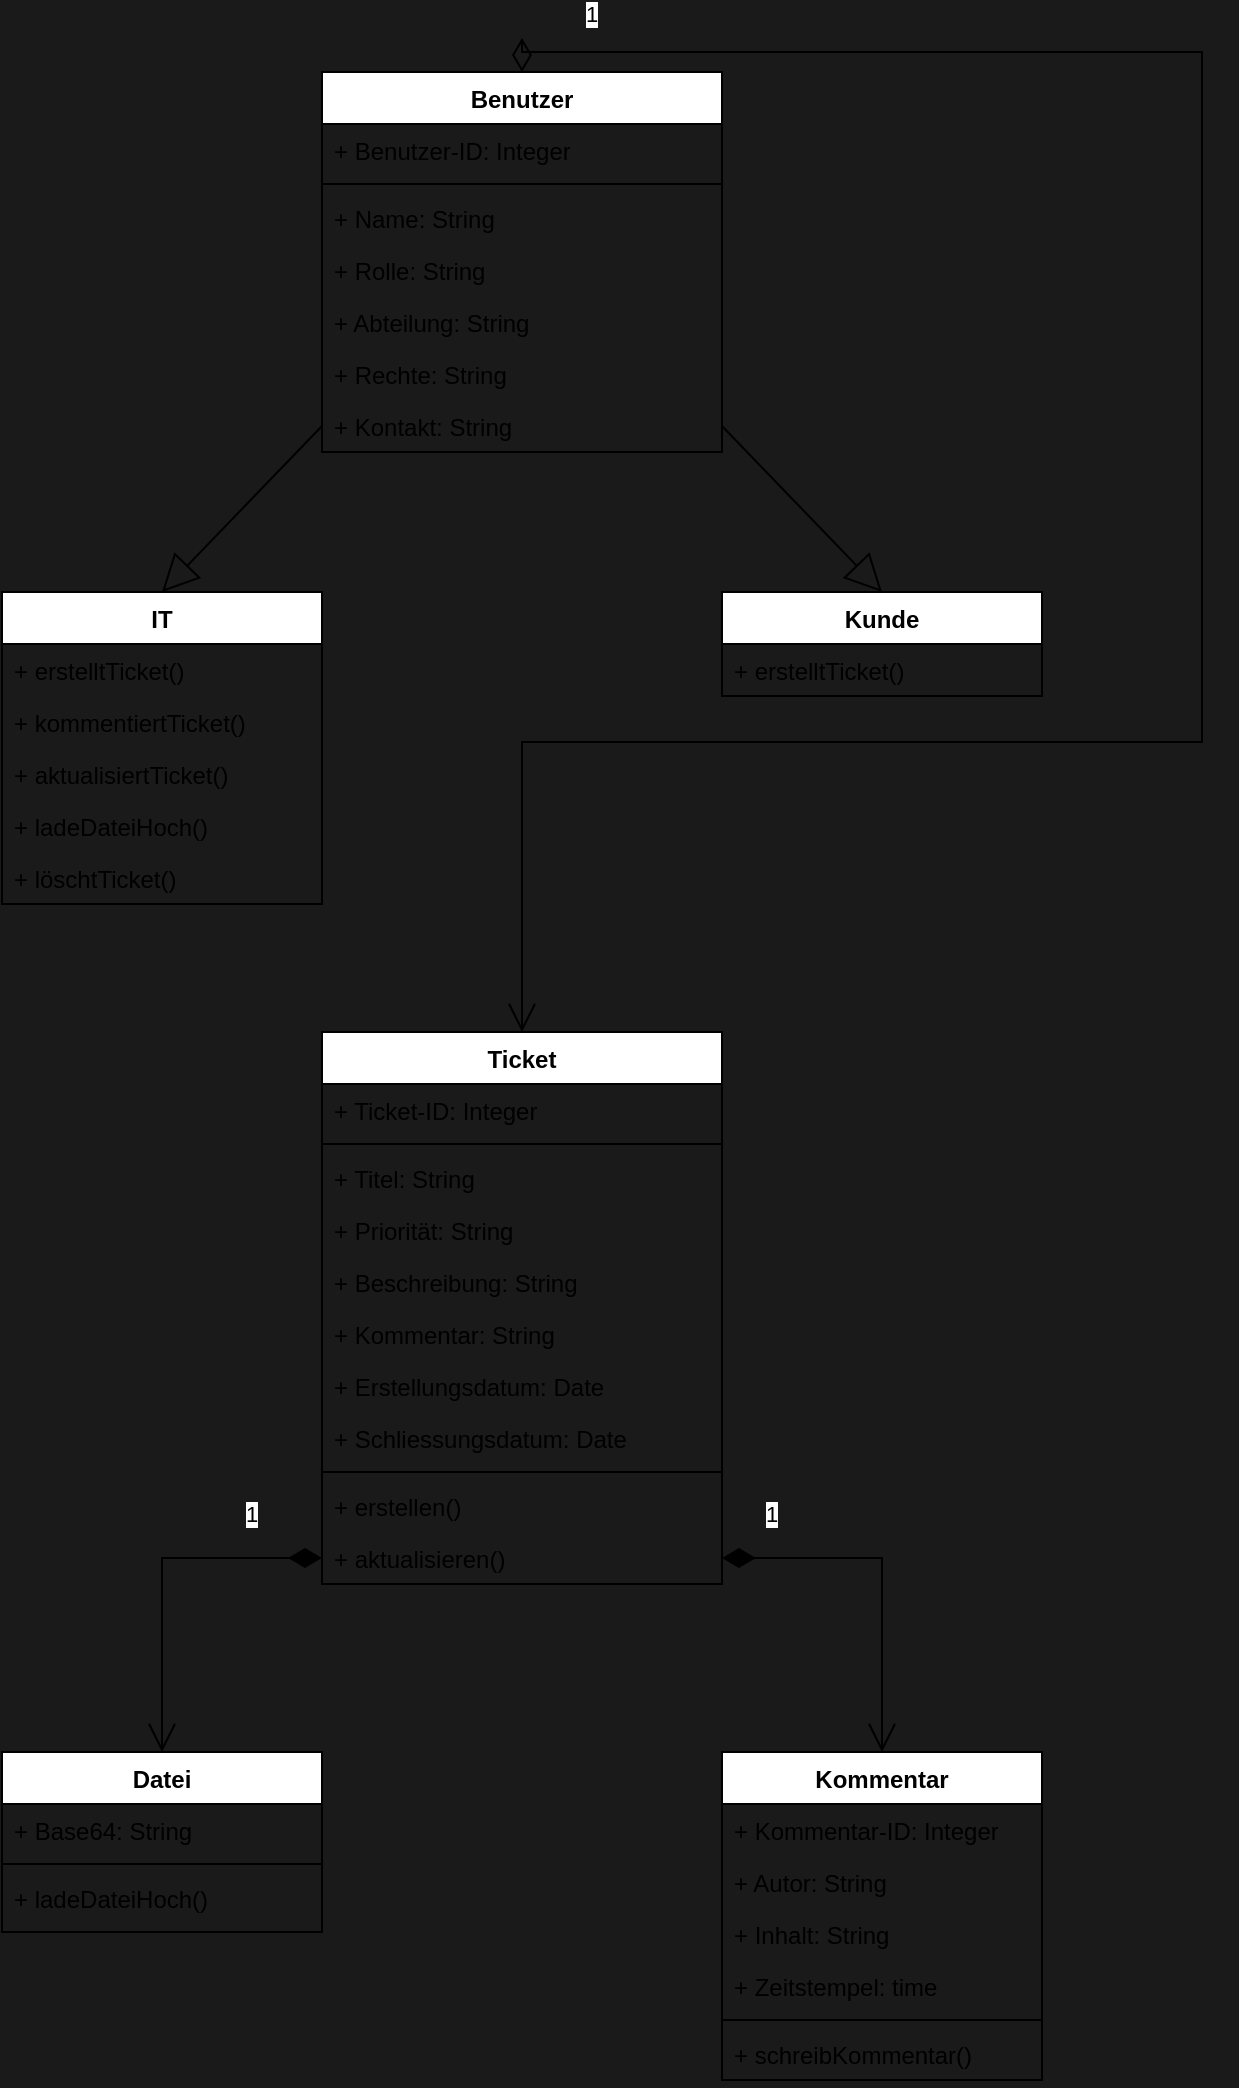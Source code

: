 <mxfile version="24.7.17">
  <diagram name="Page-1" id="c4acf3e9-155e-7222-9cf6-157b1a14988f">
    <mxGraphModel dx="2058" dy="1180" grid="1" gridSize="10" guides="1" tooltips="1" connect="1" arrows="1" fold="1" page="1" pageScale="1" pageWidth="850" pageHeight="1100" background="#1A1A1A" math="0" shadow="0">
      <root>
        <mxCell id="0" />
        <mxCell id="1" parent="0" />
        <mxCell id="8RjKCy5ezWT2-qq50aQ4-10" value="Ticket" style="swimlane;fontStyle=1;align=center;verticalAlign=top;childLayout=stackLayout;horizontal=1;startSize=26;horizontalStack=0;resizeParent=1;resizeParentMax=0;resizeLast=0;collapsible=1;marginBottom=0;whiteSpace=wrap;html=1;" parent="1" vertex="1">
          <mxGeometry x="320" y="560" width="200" height="276" as="geometry" />
        </mxCell>
        <mxCell id="8RjKCy5ezWT2-qq50aQ4-11" value="+ Ticket-ID: Integer" style="text;strokeColor=none;fillColor=none;align=left;verticalAlign=top;spacingLeft=4;spacingRight=4;overflow=hidden;rotatable=0;points=[[0,0.5],[1,0.5]];portConstraint=eastwest;whiteSpace=wrap;html=1;" parent="8RjKCy5ezWT2-qq50aQ4-10" vertex="1">
          <mxGeometry y="26" width="200" height="26" as="geometry" />
        </mxCell>
        <mxCell id="8RjKCy5ezWT2-qq50aQ4-12" value="" style="line;strokeWidth=1;fillColor=none;align=left;verticalAlign=middle;spacingTop=-1;spacingLeft=3;spacingRight=3;rotatable=0;labelPosition=right;points=[];portConstraint=eastwest;strokeColor=inherit;" parent="8RjKCy5ezWT2-qq50aQ4-10" vertex="1">
          <mxGeometry y="52" width="200" height="8" as="geometry" />
        </mxCell>
        <mxCell id="8RjKCy5ezWT2-qq50aQ4-14" value="+ Titel: String" style="text;strokeColor=none;fillColor=none;align=left;verticalAlign=top;spacingLeft=4;spacingRight=4;overflow=hidden;rotatable=0;points=[[0,0.5],[1,0.5]];portConstraint=eastwest;whiteSpace=wrap;html=1;" parent="8RjKCy5ezWT2-qq50aQ4-10" vertex="1">
          <mxGeometry y="60" width="200" height="26" as="geometry" />
        </mxCell>
        <mxCell id="8RjKCy5ezWT2-qq50aQ4-15" value="+ Priorität: String" style="text;strokeColor=none;fillColor=none;align=left;verticalAlign=top;spacingLeft=4;spacingRight=4;overflow=hidden;rotatable=0;points=[[0,0.5],[1,0.5]];portConstraint=eastwest;whiteSpace=wrap;html=1;" parent="8RjKCy5ezWT2-qq50aQ4-10" vertex="1">
          <mxGeometry y="86" width="200" height="26" as="geometry" />
        </mxCell>
        <mxCell id="8RjKCy5ezWT2-qq50aQ4-16" value="+ Beschreibung: String" style="text;strokeColor=none;fillColor=none;align=left;verticalAlign=top;spacingLeft=4;spacingRight=4;overflow=hidden;rotatable=0;points=[[0,0.5],[1,0.5]];portConstraint=eastwest;whiteSpace=wrap;html=1;" parent="8RjKCy5ezWT2-qq50aQ4-10" vertex="1">
          <mxGeometry y="112" width="200" height="26" as="geometry" />
        </mxCell>
        <mxCell id="8RjKCy5ezWT2-qq50aQ4-17" value="+ Kommentar: String" style="text;strokeColor=none;fillColor=none;align=left;verticalAlign=top;spacingLeft=4;spacingRight=4;overflow=hidden;rotatable=0;points=[[0,0.5],[1,0.5]];portConstraint=eastwest;whiteSpace=wrap;html=1;" parent="8RjKCy5ezWT2-qq50aQ4-10" vertex="1">
          <mxGeometry y="138" width="200" height="26" as="geometry" />
        </mxCell>
        <mxCell id="8RjKCy5ezWT2-qq50aQ4-55" value="+ Erstellungsdatum: Date" style="text;strokeColor=none;fillColor=none;align=left;verticalAlign=top;spacingLeft=4;spacingRight=4;overflow=hidden;rotatable=0;points=[[0,0.5],[1,0.5]];portConstraint=eastwest;whiteSpace=wrap;html=1;" parent="8RjKCy5ezWT2-qq50aQ4-10" vertex="1">
          <mxGeometry y="164" width="200" height="26" as="geometry" />
        </mxCell>
        <mxCell id="8RjKCy5ezWT2-qq50aQ4-56" value="+ Schliessungsdatum: Date" style="text;strokeColor=none;fillColor=none;align=left;verticalAlign=top;spacingLeft=4;spacingRight=4;overflow=hidden;rotatable=0;points=[[0,0.5],[1,0.5]];portConstraint=eastwest;whiteSpace=wrap;html=1;" parent="8RjKCy5ezWT2-qq50aQ4-10" vertex="1">
          <mxGeometry y="190" width="200" height="26" as="geometry" />
        </mxCell>
        <mxCell id="8RjKCy5ezWT2-qq50aQ4-25" value="" style="line;strokeWidth=1;fillColor=none;align=left;verticalAlign=middle;spacingTop=-1;spacingLeft=3;spacingRight=3;rotatable=0;labelPosition=right;points=[];portConstraint=eastwest;strokeColor=inherit;" parent="8RjKCy5ezWT2-qq50aQ4-10" vertex="1">
          <mxGeometry y="216" width="200" height="8" as="geometry" />
        </mxCell>
        <mxCell id="8RjKCy5ezWT2-qq50aQ4-13" value="+ erstellen()&lt;div&gt;&lt;br&gt;&lt;/div&gt;" style="text;strokeColor=none;fillColor=none;align=left;verticalAlign=top;spacingLeft=4;spacingRight=4;overflow=hidden;rotatable=0;points=[[0,0.5],[1,0.5]];portConstraint=eastwest;whiteSpace=wrap;html=1;" parent="8RjKCy5ezWT2-qq50aQ4-10" vertex="1">
          <mxGeometry y="224" width="200" height="26" as="geometry" />
        </mxCell>
        <mxCell id="8RjKCy5ezWT2-qq50aQ4-18" value="&lt;div&gt;+ aktualisieren()&lt;/div&gt;" style="text;strokeColor=none;fillColor=none;align=left;verticalAlign=top;spacingLeft=4;spacingRight=4;overflow=hidden;rotatable=0;points=[[0,0.5],[1,0.5]];portConstraint=eastwest;whiteSpace=wrap;html=1;" parent="8RjKCy5ezWT2-qq50aQ4-10" vertex="1">
          <mxGeometry y="250" width="200" height="26" as="geometry" />
        </mxCell>
        <mxCell id="8RjKCy5ezWT2-qq50aQ4-19" value="Benutzer" style="swimlane;fontStyle=1;align=center;verticalAlign=top;childLayout=stackLayout;horizontal=1;startSize=26;horizontalStack=0;resizeParent=1;resizeParentMax=0;resizeLast=0;collapsible=1;marginBottom=0;whiteSpace=wrap;html=1;" parent="1" vertex="1">
          <mxGeometry x="320" y="80" width="200" height="190" as="geometry" />
        </mxCell>
        <mxCell id="8RjKCy5ezWT2-qq50aQ4-20" value="+ Benutzer-ID: Integer" style="text;strokeColor=none;fillColor=none;align=left;verticalAlign=top;spacingLeft=4;spacingRight=4;overflow=hidden;rotatable=0;points=[[0,0.5],[1,0.5]];portConstraint=eastwest;whiteSpace=wrap;html=1;" parent="8RjKCy5ezWT2-qq50aQ4-19" vertex="1">
          <mxGeometry y="26" width="200" height="26" as="geometry" />
        </mxCell>
        <mxCell id="8RjKCy5ezWT2-qq50aQ4-21" value="" style="line;strokeWidth=1;fillColor=none;align=left;verticalAlign=middle;spacingTop=-1;spacingLeft=3;spacingRight=3;rotatable=0;labelPosition=right;points=[];portConstraint=eastwest;strokeColor=inherit;" parent="8RjKCy5ezWT2-qq50aQ4-19" vertex="1">
          <mxGeometry y="52" width="200" height="8" as="geometry" />
        </mxCell>
        <mxCell id="8RjKCy5ezWT2-qq50aQ4-23" value="+ Name: String" style="text;strokeColor=none;fillColor=none;align=left;verticalAlign=top;spacingLeft=4;spacingRight=4;overflow=hidden;rotatable=0;points=[[0,0.5],[1,0.5]];portConstraint=eastwest;whiteSpace=wrap;html=1;" parent="8RjKCy5ezWT2-qq50aQ4-19" vertex="1">
          <mxGeometry y="60" width="200" height="26" as="geometry" />
        </mxCell>
        <mxCell id="8RjKCy5ezWT2-qq50aQ4-24" value="+ Rolle: String" style="text;strokeColor=none;fillColor=none;align=left;verticalAlign=top;spacingLeft=4;spacingRight=4;overflow=hidden;rotatable=0;points=[[0,0.5],[1,0.5]];portConstraint=eastwest;whiteSpace=wrap;html=1;" parent="8RjKCy5ezWT2-qq50aQ4-19" vertex="1">
          <mxGeometry y="86" width="200" height="26" as="geometry" />
        </mxCell>
        <mxCell id="8RjKCy5ezWT2-qq50aQ4-37" value="+ Abteilung: String" style="text;strokeColor=none;fillColor=none;align=left;verticalAlign=top;spacingLeft=4;spacingRight=4;overflow=hidden;rotatable=0;points=[[0,0.5],[1,0.5]];portConstraint=eastwest;whiteSpace=wrap;html=1;" parent="8RjKCy5ezWT2-qq50aQ4-19" vertex="1">
          <mxGeometry y="112" width="200" height="26" as="geometry" />
        </mxCell>
        <mxCell id="8RjKCy5ezWT2-qq50aQ4-42" value="+ Rechte: String" style="text;strokeColor=none;fillColor=none;align=left;verticalAlign=top;spacingLeft=4;spacingRight=4;overflow=hidden;rotatable=0;points=[[0,0.5],[1,0.5]];portConstraint=eastwest;whiteSpace=wrap;html=1;" parent="8RjKCy5ezWT2-qq50aQ4-19" vertex="1">
          <mxGeometry y="138" width="200" height="26" as="geometry" />
        </mxCell>
        <mxCell id="8RjKCy5ezWT2-qq50aQ4-60" value="+ Kontakt: String" style="text;strokeColor=none;fillColor=none;align=left;verticalAlign=top;spacingLeft=4;spacingRight=4;overflow=hidden;rotatable=0;points=[[0,0.5],[1,0.5]];portConstraint=eastwest;whiteSpace=wrap;html=1;" parent="8RjKCy5ezWT2-qq50aQ4-19" vertex="1">
          <mxGeometry y="164" width="200" height="26" as="geometry" />
        </mxCell>
        <mxCell id="8RjKCy5ezWT2-qq50aQ4-27" value="IT" style="swimlane;fontStyle=1;align=center;verticalAlign=top;childLayout=stackLayout;horizontal=1;startSize=26;horizontalStack=0;resizeParent=1;resizeParentMax=0;resizeLast=0;collapsible=1;marginBottom=0;whiteSpace=wrap;html=1;" parent="1" vertex="1">
          <mxGeometry x="160" y="340" width="160" height="156" as="geometry" />
        </mxCell>
        <mxCell id="8RjKCy5ezWT2-qq50aQ4-41" value="+ erstelltTicket()" style="text;strokeColor=none;fillColor=none;align=left;verticalAlign=top;spacingLeft=4;spacingRight=4;overflow=hidden;rotatable=0;points=[[0,0.5],[1,0.5]];portConstraint=eastwest;whiteSpace=wrap;html=1;" parent="8RjKCy5ezWT2-qq50aQ4-27" vertex="1">
          <mxGeometry y="26" width="160" height="26" as="geometry" />
        </mxCell>
        <mxCell id="8RjKCy5ezWT2-qq50aQ4-45" value="+ kommentiertTicket()" style="text;strokeColor=none;fillColor=none;align=left;verticalAlign=top;spacingLeft=4;spacingRight=4;overflow=hidden;rotatable=0;points=[[0,0.5],[1,0.5]];portConstraint=eastwest;whiteSpace=wrap;html=1;" parent="8RjKCy5ezWT2-qq50aQ4-27" vertex="1">
          <mxGeometry y="52" width="160" height="26" as="geometry" />
        </mxCell>
        <mxCell id="8RjKCy5ezWT2-qq50aQ4-33" value="+ aktualisiertTicket()" style="text;strokeColor=none;fillColor=none;align=left;verticalAlign=top;spacingLeft=4;spacingRight=4;overflow=hidden;rotatable=0;points=[[0,0.5],[1,0.5]];portConstraint=eastwest;whiteSpace=wrap;html=1;" parent="8RjKCy5ezWT2-qq50aQ4-27" vertex="1">
          <mxGeometry y="78" width="160" height="26" as="geometry" />
        </mxCell>
        <mxCell id="8RjKCy5ezWT2-qq50aQ4-59" value="+ ladeDateiHoch()" style="text;strokeColor=none;fillColor=none;align=left;verticalAlign=top;spacingLeft=4;spacingRight=4;overflow=hidden;rotatable=0;points=[[0,0.5],[1,0.5]];portConstraint=eastwest;whiteSpace=wrap;html=1;" parent="8RjKCy5ezWT2-qq50aQ4-27" vertex="1">
          <mxGeometry y="104" width="160" height="26" as="geometry" />
        </mxCell>
        <mxCell id="8RjKCy5ezWT2-qq50aQ4-67" value="+ löschtTicket()" style="text;strokeColor=none;fillColor=none;align=left;verticalAlign=top;spacingLeft=4;spacingRight=4;overflow=hidden;rotatable=0;points=[[0,0.5],[1,0.5]];portConstraint=eastwest;whiteSpace=wrap;html=1;" parent="8RjKCy5ezWT2-qq50aQ4-27" vertex="1">
          <mxGeometry y="130" width="160" height="26" as="geometry" />
        </mxCell>
        <mxCell id="8RjKCy5ezWT2-qq50aQ4-34" value="Kunde" style="swimlane;fontStyle=1;align=center;verticalAlign=top;childLayout=stackLayout;horizontal=1;startSize=26;horizontalStack=0;resizeParent=1;resizeParentMax=0;resizeLast=0;collapsible=1;marginBottom=0;whiteSpace=wrap;html=1;" parent="1" vertex="1">
          <mxGeometry x="520" y="340" width="160" height="52" as="geometry" />
        </mxCell>
        <mxCell id="8RjKCy5ezWT2-qq50aQ4-40" value="+ erstelltTicket()" style="text;strokeColor=none;fillColor=none;align=left;verticalAlign=top;spacingLeft=4;spacingRight=4;overflow=hidden;rotatable=0;points=[[0,0.5],[1,0.5]];portConstraint=eastwest;whiteSpace=wrap;html=1;" parent="8RjKCy5ezWT2-qq50aQ4-34" vertex="1">
          <mxGeometry y="26" width="160" height="26" as="geometry" />
        </mxCell>
        <mxCell id="8RjKCy5ezWT2-qq50aQ4-46" value="Datei" style="swimlane;fontStyle=1;align=center;verticalAlign=top;childLayout=stackLayout;horizontal=1;startSize=26;horizontalStack=0;resizeParent=1;resizeParentMax=0;resizeLast=0;collapsible=1;marginBottom=0;whiteSpace=wrap;html=1;" parent="1" vertex="1">
          <mxGeometry x="160" y="920" width="160" height="90" as="geometry" />
        </mxCell>
        <mxCell id="8RjKCy5ezWT2-qq50aQ4-47" value="+ Base64: String" style="text;strokeColor=none;fillColor=none;align=left;verticalAlign=top;spacingLeft=4;spacingRight=4;overflow=hidden;rotatable=0;points=[[0,0.5],[1,0.5]];portConstraint=eastwest;whiteSpace=wrap;html=1;" parent="8RjKCy5ezWT2-qq50aQ4-46" vertex="1">
          <mxGeometry y="26" width="160" height="26" as="geometry" />
        </mxCell>
        <mxCell id="8RjKCy5ezWT2-qq50aQ4-48" value="" style="line;strokeWidth=1;fillColor=none;align=left;verticalAlign=middle;spacingTop=-1;spacingLeft=3;spacingRight=3;rotatable=0;labelPosition=right;points=[];portConstraint=eastwest;strokeColor=inherit;" parent="8RjKCy5ezWT2-qq50aQ4-46" vertex="1">
          <mxGeometry y="52" width="160" height="8" as="geometry" />
        </mxCell>
        <mxCell id="8RjKCy5ezWT2-qq50aQ4-49" value="+ ladeDateiHoch()" style="text;strokeColor=none;fillColor=none;align=left;verticalAlign=top;spacingLeft=4;spacingRight=4;overflow=hidden;rotatable=0;points=[[0,0.5],[1,0.5]];portConstraint=eastwest;whiteSpace=wrap;html=1;" parent="8RjKCy5ezWT2-qq50aQ4-46" vertex="1">
          <mxGeometry y="60" width="160" height="30" as="geometry" />
        </mxCell>
        <mxCell id="8RjKCy5ezWT2-qq50aQ4-50" value="Kommentar" style="swimlane;fontStyle=1;align=center;verticalAlign=top;childLayout=stackLayout;horizontal=1;startSize=26;horizontalStack=0;resizeParent=1;resizeParentMax=0;resizeLast=0;collapsible=1;marginBottom=0;whiteSpace=wrap;html=1;" parent="1" vertex="1">
          <mxGeometry x="520" y="920" width="160" height="164" as="geometry" />
        </mxCell>
        <mxCell id="8RjKCy5ezWT2-qq50aQ4-64" value="+ Kommentar-ID: Integer" style="text;strokeColor=none;fillColor=none;align=left;verticalAlign=top;spacingLeft=4;spacingRight=4;overflow=hidden;rotatable=0;points=[[0,0.5],[1,0.5]];portConstraint=eastwest;whiteSpace=wrap;html=1;" parent="8RjKCy5ezWT2-qq50aQ4-50" vertex="1">
          <mxGeometry y="26" width="160" height="26" as="geometry" />
        </mxCell>
        <mxCell id="8RjKCy5ezWT2-qq50aQ4-51" value="+ Autor: String" style="text;strokeColor=none;fillColor=none;align=left;verticalAlign=top;spacingLeft=4;spacingRight=4;overflow=hidden;rotatable=0;points=[[0,0.5],[1,0.5]];portConstraint=eastwest;whiteSpace=wrap;html=1;" parent="8RjKCy5ezWT2-qq50aQ4-50" vertex="1">
          <mxGeometry y="52" width="160" height="26" as="geometry" />
        </mxCell>
        <mxCell id="8RjKCy5ezWT2-qq50aQ4-54" value="+ Inhalt: String" style="text;strokeColor=none;fillColor=none;align=left;verticalAlign=top;spacingLeft=4;spacingRight=4;overflow=hidden;rotatable=0;points=[[0,0.5],[1,0.5]];portConstraint=eastwest;whiteSpace=wrap;html=1;" parent="8RjKCy5ezWT2-qq50aQ4-50" vertex="1">
          <mxGeometry y="78" width="160" height="26" as="geometry" />
        </mxCell>
        <mxCell id="8RjKCy5ezWT2-qq50aQ4-71" value="+ Zeitstempel: time" style="text;strokeColor=none;fillColor=none;align=left;verticalAlign=top;spacingLeft=4;spacingRight=4;overflow=hidden;rotatable=0;points=[[0,0.5],[1,0.5]];portConstraint=eastwest;whiteSpace=wrap;html=1;" parent="8RjKCy5ezWT2-qq50aQ4-50" vertex="1">
          <mxGeometry y="104" width="160" height="26" as="geometry" />
        </mxCell>
        <mxCell id="8RjKCy5ezWT2-qq50aQ4-52" value="" style="line;strokeWidth=1;fillColor=none;align=left;verticalAlign=middle;spacingTop=-1;spacingLeft=3;spacingRight=3;rotatable=0;labelPosition=right;points=[];portConstraint=eastwest;strokeColor=inherit;" parent="8RjKCy5ezWT2-qq50aQ4-50" vertex="1">
          <mxGeometry y="130" width="160" height="8" as="geometry" />
        </mxCell>
        <mxCell id="8RjKCy5ezWT2-qq50aQ4-53" value="+ schreibKommentar()" style="text;strokeColor=none;fillColor=none;align=left;verticalAlign=top;spacingLeft=4;spacingRight=4;overflow=hidden;rotatable=0;points=[[0,0.5],[1,0.5]];portConstraint=eastwest;whiteSpace=wrap;html=1;" parent="8RjKCy5ezWT2-qq50aQ4-50" vertex="1">
          <mxGeometry y="138" width="160" height="26" as="geometry" />
        </mxCell>
        <mxCell id="8RjKCy5ezWT2-qq50aQ4-65" value="1" style="endArrow=open;html=1;endSize=12;startArrow=diamondThin;startSize=14;startFill=1;edgeStyle=orthogonalEdgeStyle;align=left;verticalAlign=bottom;rounded=0;exitX=0;exitY=0.5;exitDx=0;exitDy=0;entryX=0.5;entryY=0;entryDx=0;entryDy=0;" parent="1" source="8RjKCy5ezWT2-qq50aQ4-18" target="8RjKCy5ezWT2-qq50aQ4-46" edge="1">
          <mxGeometry x="-0.548" y="-13" relative="1" as="geometry">
            <mxPoint x="190" y="870" as="sourcePoint" />
            <mxPoint x="350" y="870" as="targetPoint" />
            <mxPoint as="offset" />
          </mxGeometry>
        </mxCell>
        <mxCell id="8RjKCy5ezWT2-qq50aQ4-66" value="1" style="endArrow=open;html=1;endSize=12;startArrow=diamondThin;startSize=14;startFill=1;edgeStyle=orthogonalEdgeStyle;align=left;verticalAlign=bottom;rounded=0;exitX=1;exitY=0.5;exitDx=0;exitDy=0;entryX=0.5;entryY=0;entryDx=0;entryDy=0;" parent="1" source="8RjKCy5ezWT2-qq50aQ4-18" target="8RjKCy5ezWT2-qq50aQ4-50" edge="1">
          <mxGeometry x="-0.774" y="13" relative="1" as="geometry">
            <mxPoint x="700" y="810" as="sourcePoint" />
            <mxPoint x="620" y="907" as="targetPoint" />
            <mxPoint as="offset" />
          </mxGeometry>
        </mxCell>
        <mxCell id="8RjKCy5ezWT2-qq50aQ4-68" value="1" style="endArrow=open;html=1;endSize=12;startArrow=diamondThin;startSize=14;startFill=0;edgeStyle=orthogonalEdgeStyle;align=left;verticalAlign=bottom;rounded=0;exitX=0.5;exitY=0;exitDx=0;exitDy=0;entryX=0.5;entryY=0;entryDx=0;entryDy=0;" parent="1" source="8RjKCy5ezWT2-qq50aQ4-19" target="8RjKCy5ezWT2-qq50aQ4-10" edge="1">
          <mxGeometry x="-0.932" y="10" relative="1" as="geometry">
            <mxPoint x="340" y="410" as="sourcePoint" />
            <mxPoint x="500" y="410" as="targetPoint" />
            <Array as="points">
              <mxPoint x="420" y="70" />
              <mxPoint x="760" y="70" />
              <mxPoint x="760" y="415" />
              <mxPoint x="420" y="415" />
            </Array>
            <mxPoint as="offset" />
          </mxGeometry>
        </mxCell>
        <mxCell id="8RjKCy5ezWT2-qq50aQ4-69" value="" style="endArrow=block;endSize=16;endFill=0;html=1;rounded=0;entryX=0.5;entryY=0;entryDx=0;entryDy=0;exitX=0;exitY=0.5;exitDx=0;exitDy=0;" parent="1" source="8RjKCy5ezWT2-qq50aQ4-60" target="8RjKCy5ezWT2-qq50aQ4-27" edge="1">
          <mxGeometry width="160" relative="1" as="geometry">
            <mxPoint x="60" y="280" as="sourcePoint" />
            <mxPoint x="220" y="280" as="targetPoint" />
          </mxGeometry>
        </mxCell>
        <mxCell id="8RjKCy5ezWT2-qq50aQ4-70" value="" style="endArrow=block;endSize=16;endFill=0;html=1;rounded=0;exitX=1;exitY=0.5;exitDx=0;exitDy=0;entryX=0.5;entryY=0;entryDx=0;entryDy=0;" parent="1" source="8RjKCy5ezWT2-qq50aQ4-60" target="8RjKCy5ezWT2-qq50aQ4-34" edge="1">
          <mxGeometry width="160" relative="1" as="geometry">
            <mxPoint x="50" y="600" as="sourcePoint" />
            <mxPoint x="210" y="600" as="targetPoint" />
          </mxGeometry>
        </mxCell>
      </root>
    </mxGraphModel>
  </diagram>
</mxfile>
